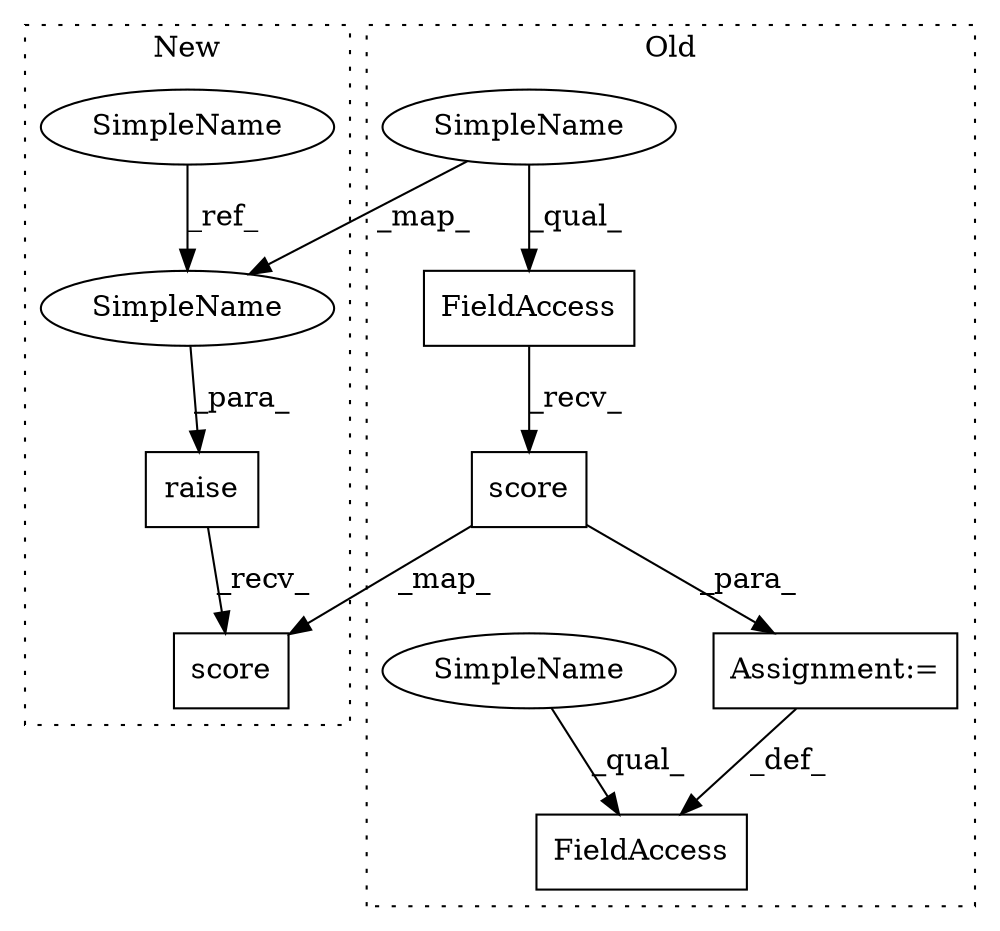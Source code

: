digraph G {
subgraph cluster0 {
1 [label="score" a="32" s="1963,1972" l="6,1" shape="box"];
3 [label="Assignment:=" a="7" s="1947" l="1" shape="box"];
4 [label="FieldAccess" a="22" s="1936" l="11" shape="box"];
5 [label="FieldAccess" a="22" s="1948" l="14" shape="box"];
9 [label="SimpleName" a="42" s="1948" l="4" shape="ellipse"];
10 [label="SimpleName" a="42" s="1936" l="4" shape="ellipse"];
label = "Old";
style="dotted";
}
subgraph cluster1 {
2 [label="score" a="32" s="1621,1630" l="6,1" shape="box"];
6 [label="raise" a="32" s="1588,1619" l="6,1" shape="box"];
7 [label="SimpleName" a="42" s="1500" l="4" shape="ellipse"];
8 [label="SimpleName" a="42" s="1615" l="4" shape="ellipse"];
label = "New";
style="dotted";
}
1 -> 3 [label="_para_"];
1 -> 2 [label="_map_"];
3 -> 4 [label="_def_"];
5 -> 1 [label="_recv_"];
6 -> 2 [label="_recv_"];
7 -> 8 [label="_ref_"];
8 -> 6 [label="_para_"];
9 -> 5 [label="_qual_"];
9 -> 8 [label="_map_"];
10 -> 4 [label="_qual_"];
}
